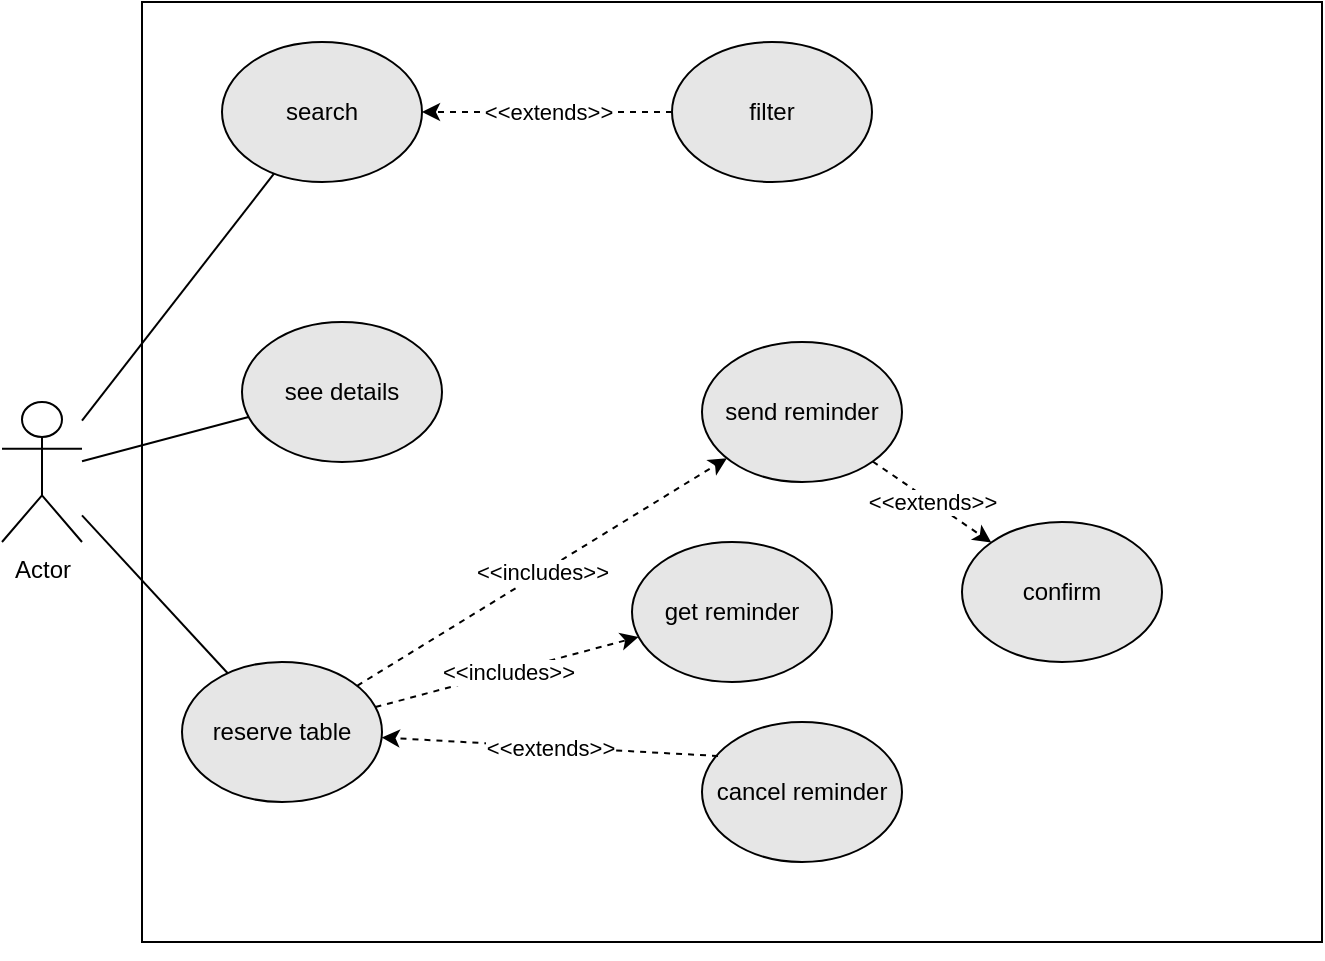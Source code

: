 <mxfile version="18.0.6" type="github">
  <diagram id="YEp18ltaeCoRHwWzT_YQ" name="Page-1">
    <mxGraphModel dx="946" dy="615" grid="1" gridSize="10" guides="1" tooltips="1" connect="1" arrows="1" fold="1" page="1" pageScale="1" pageWidth="850" pageHeight="1100" math="0" shadow="0">
      <root>
        <mxCell id="0" />
        <mxCell id="1" parent="0" />
        <mxCell id="6uCbzYb709cX_wfN3wCf-1" value="" style="whiteSpace=wrap;html=1;" parent="1" vertex="1">
          <mxGeometry x="110" y="170" width="590" height="470" as="geometry" />
        </mxCell>
        <mxCell id="UPiljFbCd0djJipYUh2Y-3" value="Actor" style="shape=umlActor;verticalLabelPosition=bottom;verticalAlign=top;html=1;outlineConnect=0;" vertex="1" parent="1">
          <mxGeometry x="40" y="370" width="40" height="70" as="geometry" />
        </mxCell>
        <mxCell id="UPiljFbCd0djJipYUh2Y-5" value="&lt;div&gt;search&lt;/div&gt;" style="ellipse;whiteSpace=wrap;html=1;fillColor=#E6E6E6;" vertex="1" parent="1">
          <mxGeometry x="150" y="190" width="100" height="70" as="geometry" />
        </mxCell>
        <mxCell id="UPiljFbCd0djJipYUh2Y-6" value="filter" style="ellipse;whiteSpace=wrap;html=1;fillColor=#E6E6E6;" vertex="1" parent="1">
          <mxGeometry x="375" y="190" width="100" height="70" as="geometry" />
        </mxCell>
        <mxCell id="UPiljFbCd0djJipYUh2Y-7" value="see details" style="ellipse;whiteSpace=wrap;html=1;fillColor=#E6E6E6;" vertex="1" parent="1">
          <mxGeometry x="160" y="330" width="100" height="70" as="geometry" />
        </mxCell>
        <mxCell id="UPiljFbCd0djJipYUh2Y-8" value="reserve table" style="ellipse;whiteSpace=wrap;html=1;fillColor=#E6E6E6;" vertex="1" parent="1">
          <mxGeometry x="130" y="500" width="100" height="70" as="geometry" />
        </mxCell>
        <mxCell id="UPiljFbCd0djJipYUh2Y-9" value="send reminder" style="ellipse;whiteSpace=wrap;html=1;fillColor=#E6E6E6;" vertex="1" parent="1">
          <mxGeometry x="390" y="340" width="100" height="70" as="geometry" />
        </mxCell>
        <mxCell id="UPiljFbCd0djJipYUh2Y-10" value="cancel reminder" style="ellipse;whiteSpace=wrap;html=1;fillColor=#E6E6E6;" vertex="1" parent="1">
          <mxGeometry x="390" y="530" width="100" height="70" as="geometry" />
        </mxCell>
        <mxCell id="UPiljFbCd0djJipYUh2Y-11" value="confirm" style="ellipse;whiteSpace=wrap;html=1;fillColor=#E6E6E6;" vertex="1" parent="1">
          <mxGeometry x="520" y="430" width="100" height="70" as="geometry" />
        </mxCell>
        <mxCell id="UPiljFbCd0djJipYUh2Y-12" style="edgeStyle=orthogonalEdgeStyle;rounded=0;orthogonalLoop=1;jettySize=auto;html=1;exitX=0.5;exitY=1;exitDx=0;exitDy=0;" edge="1" parent="1" source="6uCbzYb709cX_wfN3wCf-1" target="6uCbzYb709cX_wfN3wCf-1">
          <mxGeometry relative="1" as="geometry" />
        </mxCell>
        <mxCell id="UPiljFbCd0djJipYUh2Y-13" value="get reminder" style="ellipse;whiteSpace=wrap;html=1;fillColor=#E6E6E6;" vertex="1" parent="1">
          <mxGeometry x="355" y="440" width="100" height="70" as="geometry" />
        </mxCell>
        <mxCell id="UPiljFbCd0djJipYUh2Y-14" value="" style="endArrow=classic;html=1;rounded=0;entryX=0;entryY=0;entryDx=0;entryDy=0;exitX=1;exitY=1;exitDx=0;exitDy=0;dashed=1;" edge="1" parent="1" source="UPiljFbCd0djJipYUh2Y-9" target="UPiljFbCd0djJipYUh2Y-11">
          <mxGeometry relative="1" as="geometry">
            <mxPoint x="410" y="420" as="sourcePoint" />
            <mxPoint x="510" y="420" as="targetPoint" />
          </mxGeometry>
        </mxCell>
        <mxCell id="UPiljFbCd0djJipYUh2Y-15" value="&amp;lt;&amp;lt;extends&amp;gt;&amp;gt;" style="edgeLabel;resizable=0;html=1;align=center;verticalAlign=middle;fillColor=#E6E6E6;" connectable="0" vertex="1" parent="UPiljFbCd0djJipYUh2Y-14">
          <mxGeometry relative="1" as="geometry" />
        </mxCell>
        <mxCell id="UPiljFbCd0djJipYUh2Y-16" value="" style="endArrow=classic;html=1;rounded=0;exitX=0.08;exitY=0.243;exitDx=0;exitDy=0;exitPerimeter=0;dashed=1;" edge="1" parent="1" source="UPiljFbCd0djJipYUh2Y-10" target="UPiljFbCd0djJipYUh2Y-8">
          <mxGeometry relative="1" as="geometry">
            <mxPoint x="485.355" y="409.749" as="sourcePoint" />
            <mxPoint x="544.645" y="450.251" as="targetPoint" />
          </mxGeometry>
        </mxCell>
        <mxCell id="UPiljFbCd0djJipYUh2Y-17" value="&amp;lt;&amp;lt;extends&amp;gt;&amp;gt;" style="edgeLabel;resizable=0;html=1;align=center;verticalAlign=middle;fillColor=#E6E6E6;" connectable="0" vertex="1" parent="UPiljFbCd0djJipYUh2Y-16">
          <mxGeometry relative="1" as="geometry" />
        </mxCell>
        <mxCell id="UPiljFbCd0djJipYUh2Y-18" value="" style="endArrow=classic;html=1;rounded=0;dashed=1;" edge="1" parent="1" source="UPiljFbCd0djJipYUh2Y-6" target="UPiljFbCd0djJipYUh2Y-5">
          <mxGeometry relative="1" as="geometry">
            <mxPoint x="554.645" y="460.251" as="sourcePoint" />
            <mxPoint x="495.355" y="419.749" as="targetPoint" />
          </mxGeometry>
        </mxCell>
        <mxCell id="UPiljFbCd0djJipYUh2Y-19" value="&amp;lt;&amp;lt;extends&amp;gt;&amp;gt;" style="edgeLabel;resizable=0;html=1;align=center;verticalAlign=middle;fillColor=#E6E6E6;" connectable="0" vertex="1" parent="UPiljFbCd0djJipYUh2Y-18">
          <mxGeometry relative="1" as="geometry" />
        </mxCell>
        <mxCell id="UPiljFbCd0djJipYUh2Y-20" value="" style="endArrow=classic;html=1;rounded=0;dashed=1;" edge="1" parent="1" source="UPiljFbCd0djJipYUh2Y-8" target="UPiljFbCd0djJipYUh2Y-13">
          <mxGeometry relative="1" as="geometry">
            <mxPoint x="564.645" y="470.251" as="sourcePoint" />
            <mxPoint x="505.355" y="429.749" as="targetPoint" />
          </mxGeometry>
        </mxCell>
        <mxCell id="UPiljFbCd0djJipYUh2Y-21" value="&amp;lt;&amp;lt;includes&amp;gt;&amp;gt;" style="edgeLabel;resizable=0;html=1;align=center;verticalAlign=middle;fillColor=#E6E6E6;" connectable="0" vertex="1" parent="UPiljFbCd0djJipYUh2Y-20">
          <mxGeometry relative="1" as="geometry" />
        </mxCell>
        <mxCell id="UPiljFbCd0djJipYUh2Y-22" value="" style="endArrow=classic;html=1;rounded=0;dashed=1;" edge="1" parent="1" source="UPiljFbCd0djJipYUh2Y-8" target="UPiljFbCd0djJipYUh2Y-9">
          <mxGeometry relative="1" as="geometry">
            <mxPoint x="235.909" y="531.135" as="sourcePoint" />
            <mxPoint x="339.227" y="499.084" as="targetPoint" />
          </mxGeometry>
        </mxCell>
        <mxCell id="UPiljFbCd0djJipYUh2Y-23" value="&amp;lt;&amp;lt;includes&amp;gt;&amp;gt;" style="edgeLabel;resizable=0;html=1;align=center;verticalAlign=middle;fillColor=#E6E6E6;" connectable="0" vertex="1" parent="UPiljFbCd0djJipYUh2Y-22">
          <mxGeometry relative="1" as="geometry" />
        </mxCell>
        <mxCell id="UPiljFbCd0djJipYUh2Y-24" value="" style="endArrow=none;html=1;rounded=0;" edge="1" parent="1" source="UPiljFbCd0djJipYUh2Y-3" target="UPiljFbCd0djJipYUh2Y-7">
          <mxGeometry width="50" height="50" relative="1" as="geometry">
            <mxPoint x="260" y="420" as="sourcePoint" />
            <mxPoint x="310" y="370" as="targetPoint" />
          </mxGeometry>
        </mxCell>
        <mxCell id="UPiljFbCd0djJipYUh2Y-29" value="" style="endArrow=none;html=1;rounded=0;" edge="1" parent="1" source="UPiljFbCd0djJipYUh2Y-3" target="UPiljFbCd0djJipYUh2Y-8">
          <mxGeometry width="50" height="50" relative="1" as="geometry">
            <mxPoint x="90" y="409.667" as="sourcePoint" />
            <mxPoint x="173.276" y="387.46" as="targetPoint" />
          </mxGeometry>
        </mxCell>
        <mxCell id="UPiljFbCd0djJipYUh2Y-30" value="" style="endArrow=none;html=1;rounded=0;" edge="1" parent="1" source="UPiljFbCd0djJipYUh2Y-3" target="UPiljFbCd0djJipYUh2Y-5">
          <mxGeometry width="50" height="50" relative="1" as="geometry">
            <mxPoint x="100" y="419.667" as="sourcePoint" />
            <mxPoint x="183.276" y="397.46" as="targetPoint" />
          </mxGeometry>
        </mxCell>
      </root>
    </mxGraphModel>
  </diagram>
</mxfile>
